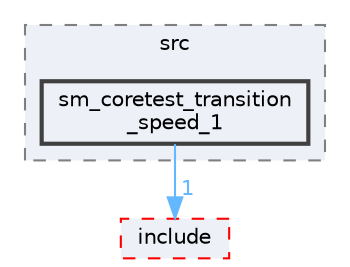 digraph "smacc2_performance_tools/performance_tests/sm_coretest_transition_speed_1/src/sm_coretest_transition_speed_1"
{
 // LATEX_PDF_SIZE
  bgcolor="transparent";
  edge [fontname=Helvetica,fontsize=10,labelfontname=Helvetica,labelfontsize=10];
  node [fontname=Helvetica,fontsize=10,shape=box,height=0.2,width=0.4];
  compound=true
  subgraph clusterdir_ec029d683f4c021e0a69391a94710d70 {
    graph [ bgcolor="#edf0f7", pencolor="grey50", label="src", fontname=Helvetica,fontsize=10 style="filled,dashed", URL="dir_ec029d683f4c021e0a69391a94710d70.html",tooltip=""]
  dir_4d2c12753ff9b91af19aad2fdf7878c1 [label="sm_coretest_transition\l_speed_1", fillcolor="#edf0f7", color="grey25", style="filled,bold", URL="dir_4d2c12753ff9b91af19aad2fdf7878c1.html",tooltip=""];
  }
  dir_ba7bf52a1446b7454ad8b4c1817b9ead [label="include", fillcolor="#edf0f7", color="red", style="filled,dashed", URL="dir_ba7bf52a1446b7454ad8b4c1817b9ead.html",tooltip=""];
  dir_4d2c12753ff9b91af19aad2fdf7878c1->dir_ba7bf52a1446b7454ad8b4c1817b9ead [headlabel="1", labeldistance=1.5 headhref="dir_000120_000068.html" color="steelblue1" fontcolor="steelblue1"];
}
